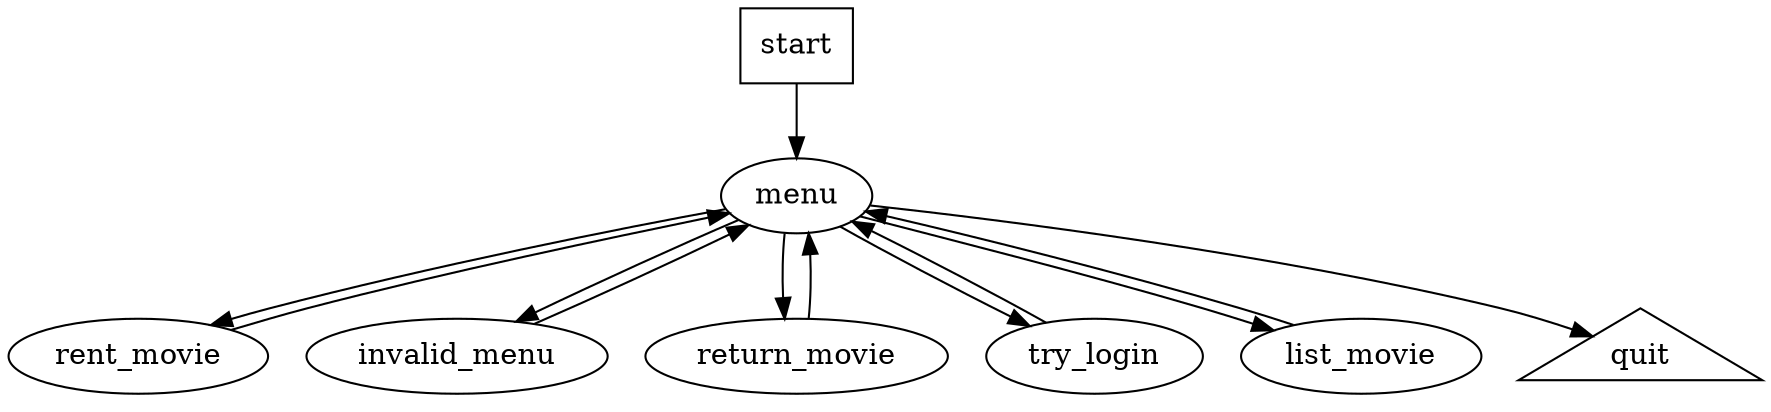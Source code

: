 digraph G {
    start [label="start", shape=box];
    rent_movie [label="rent_movie"];
    invalid_menu [label="invalid_menu"];
    return_movie [label="return_movie"];
    menu [label="menu"];
    try_login [label="try_login"];
    list_movie [label="list_movie"];
    quit [label="quit", shape=triangle];
    start -> menu;
    rent_movie -> menu;
    invalid_menu -> menu;
    return_movie -> menu;
    menu -> rent_movie;
    menu -> invalid_menu;
    menu -> return_movie;
    menu -> try_login;
    menu -> quit;
    menu -> list_movie;
    try_login -> menu;
    list_movie -> menu;
}